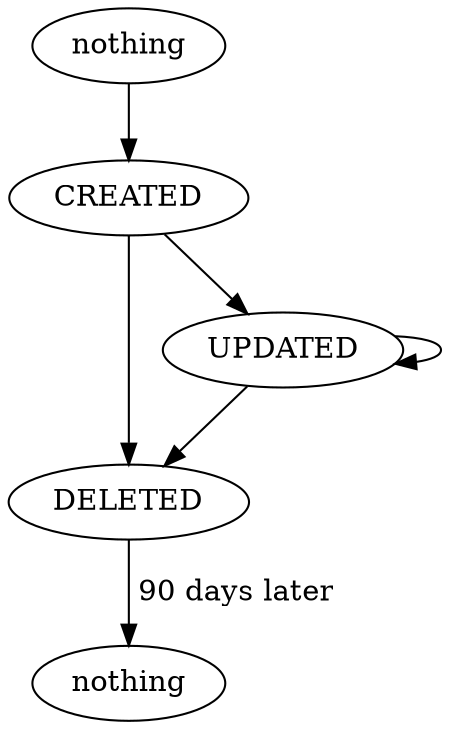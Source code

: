 digraph stack_states {

  before_existence [ label="nothing" ]
  after_existence [ label="nothing" ]

  CREATED
  DELETED
  UPDATED

  before_existence ->  CREATED

  CREATED -> UPDATED
  UPDATED -> UPDATED

  UPDATED -> DELETED

  CREATED -> DELETED
  DELETED -> after_existence [ label=" 90 days later" ]

}
// # vi: set sw=2 et ai :

